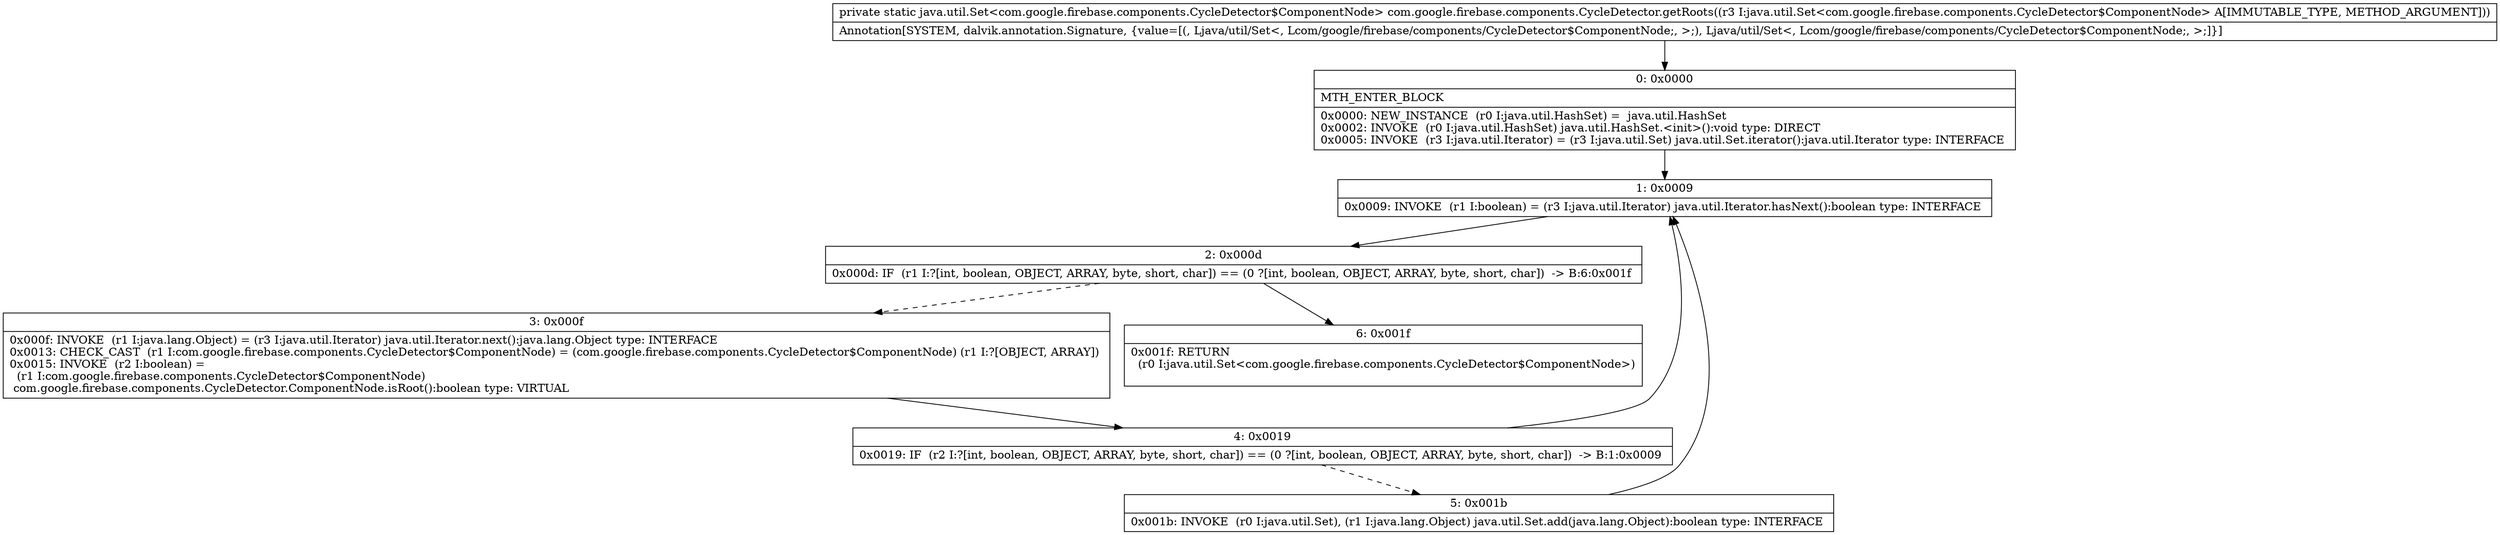 digraph "CFG forcom.google.firebase.components.CycleDetector.getRoots(Ljava\/util\/Set;)Ljava\/util\/Set;" {
Node_0 [shape=record,label="{0\:\ 0x0000|MTH_ENTER_BLOCK\l|0x0000: NEW_INSTANCE  (r0 I:java.util.HashSet) =  java.util.HashSet \l0x0002: INVOKE  (r0 I:java.util.HashSet) java.util.HashSet.\<init\>():void type: DIRECT \l0x0005: INVOKE  (r3 I:java.util.Iterator) = (r3 I:java.util.Set) java.util.Set.iterator():java.util.Iterator type: INTERFACE \l}"];
Node_1 [shape=record,label="{1\:\ 0x0009|0x0009: INVOKE  (r1 I:boolean) = (r3 I:java.util.Iterator) java.util.Iterator.hasNext():boolean type: INTERFACE \l}"];
Node_2 [shape=record,label="{2\:\ 0x000d|0x000d: IF  (r1 I:?[int, boolean, OBJECT, ARRAY, byte, short, char]) == (0 ?[int, boolean, OBJECT, ARRAY, byte, short, char])  \-\> B:6:0x001f \l}"];
Node_3 [shape=record,label="{3\:\ 0x000f|0x000f: INVOKE  (r1 I:java.lang.Object) = (r3 I:java.util.Iterator) java.util.Iterator.next():java.lang.Object type: INTERFACE \l0x0013: CHECK_CAST  (r1 I:com.google.firebase.components.CycleDetector$ComponentNode) = (com.google.firebase.components.CycleDetector$ComponentNode) (r1 I:?[OBJECT, ARRAY]) \l0x0015: INVOKE  (r2 I:boolean) = \l  (r1 I:com.google.firebase.components.CycleDetector$ComponentNode)\l com.google.firebase.components.CycleDetector.ComponentNode.isRoot():boolean type: VIRTUAL \l}"];
Node_4 [shape=record,label="{4\:\ 0x0019|0x0019: IF  (r2 I:?[int, boolean, OBJECT, ARRAY, byte, short, char]) == (0 ?[int, boolean, OBJECT, ARRAY, byte, short, char])  \-\> B:1:0x0009 \l}"];
Node_5 [shape=record,label="{5\:\ 0x001b|0x001b: INVOKE  (r0 I:java.util.Set), (r1 I:java.lang.Object) java.util.Set.add(java.lang.Object):boolean type: INTERFACE \l}"];
Node_6 [shape=record,label="{6\:\ 0x001f|0x001f: RETURN  \l  (r0 I:java.util.Set\<com.google.firebase.components.CycleDetector$ComponentNode\>)\l \l}"];
MethodNode[shape=record,label="{private static java.util.Set\<com.google.firebase.components.CycleDetector$ComponentNode\> com.google.firebase.components.CycleDetector.getRoots((r3 I:java.util.Set\<com.google.firebase.components.CycleDetector$ComponentNode\> A[IMMUTABLE_TYPE, METHOD_ARGUMENT]))  | Annotation[SYSTEM, dalvik.annotation.Signature, \{value=[(, Ljava\/util\/Set\<, Lcom\/google\/firebase\/components\/CycleDetector$ComponentNode;, \>;), Ljava\/util\/Set\<, Lcom\/google\/firebase\/components\/CycleDetector$ComponentNode;, \>;]\}]\l}"];
MethodNode -> Node_0;
Node_0 -> Node_1;
Node_1 -> Node_2;
Node_2 -> Node_3[style=dashed];
Node_2 -> Node_6;
Node_3 -> Node_4;
Node_4 -> Node_1;
Node_4 -> Node_5[style=dashed];
Node_5 -> Node_1;
}

